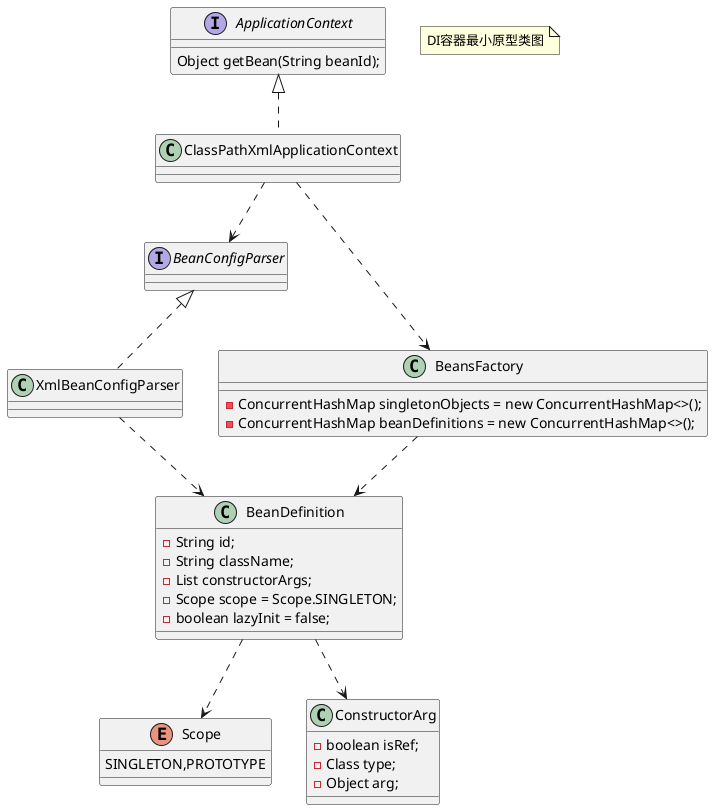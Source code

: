@startuml

note "DI容器最小原型类图" as N1

interface ApplicationContext {
    Object getBean(String beanId);
}
class ClassPathXmlApplicationContext

interface BeanConfigParser {
}
class XmlBeanConfigParser

class BeanDefinition {
    - String id;
    - String className;
    - List constructorArgs;
    - Scope scope = Scope.SINGLETON;
    - boolean lazyInit = false;
}
enum Scope {
    SINGLETON,PROTOTYPE
}
class ConstructorArg {
    - boolean isRef;
    - Class type;
    - Object arg;
}

class BeansFactory {
    - ConcurrentHashMap singletonObjects = new ConcurrentHashMap<>();
    - ConcurrentHashMap beanDefinitions = new ConcurrentHashMap<>();
}

ClassPathXmlApplicationContext ..up|> ApplicationContext
ClassPathXmlApplicationContext ..> BeansFactory
ClassPathXmlApplicationContext ..> BeanConfigParser
XmlBeanConfigParser ..up|> BeanConfigParser

BeanDefinition ..> Scope
BeanDefinition ..> ConstructorArg

BeansFactory ..> BeanDefinition
XmlBeanConfigParser ..> BeanDefinition

@enduml